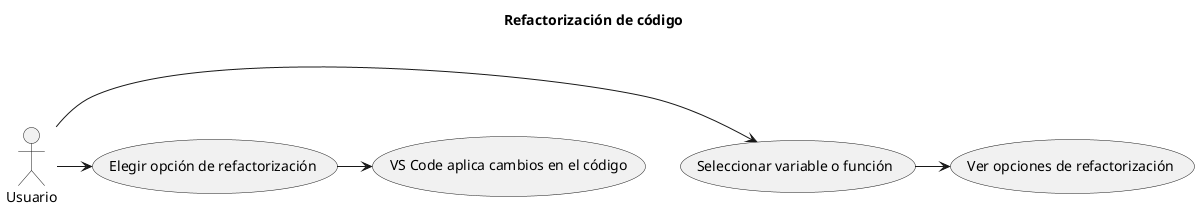@startuml
title Refactorización de código
:Usuario: -> (Seleccionar variable o función)
(Seleccionar variable o función) -> (Ver opciones de refactorización)
:Usuario: -> (Elegir opción de refactorización)
(Elegir opción de refactorización) -> (VS Code aplica cambios en el código)
@enduml
